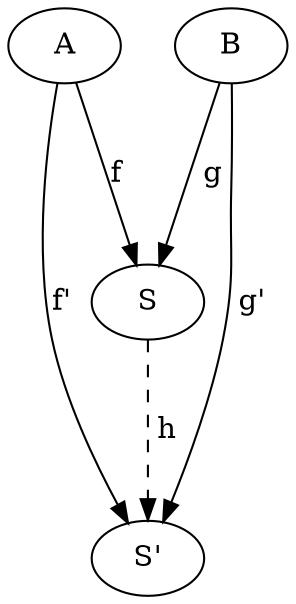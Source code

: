 // dot -Tsvg -o static/post/category-theory/sum.svg static/post/category-theory/sum.dot

digraph G {
  ranksep = 1
  "A" -> "S" [label = "f"]
  "B" -> "S" [label = " g"]

  "A" -> "S'" [label = "f'"]
  "B" -> "S'" [label = " g'"]
  "S" -> "S'" [label = " h" style = "dashed"]
}
